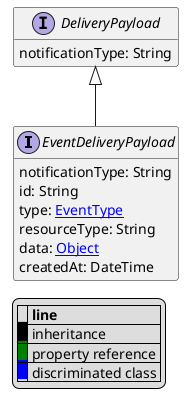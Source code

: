 @startuml

hide empty fields
hide empty methods
legend
|= |= line |
|<back:black>   </back>| inheritance |
|<back:green>   </back>| property reference |
|<back:blue>   </back>| discriminated class |
endlegend
interface EventDeliveryPayload [[EventDeliveryPayload.svg]] extends DeliveryPayload {
    notificationType: String
    id: String
    type: [[EventType.svg EventType]]
    resourceType: String
    data: [[Object.svg Object]]
    createdAt: DateTime
}
interface DeliveryPayload [[DeliveryPayload.svg]]  {
    notificationType: String
}





@enduml

